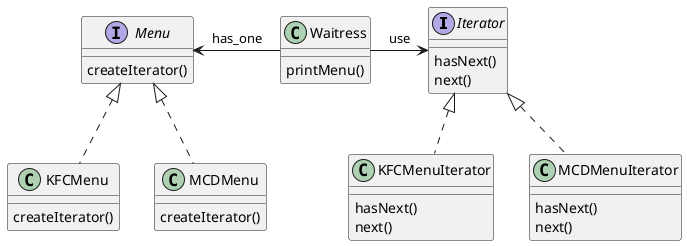 @startuml


interface Iterator {
 hasNext()
 next()
}

class KFCMenuIterator implements Iterator{
 hasNext()
 next()
}

class MCDMenuIterator implements Iterator{
 hasNext()
 next()
}

interface Menu {
  createIterator()
}

class KFCMenu implements Menu{
  createIterator()
}
class MCDMenu implements Menu{
  createIterator()
}

class Waitress {
  printMenu()
}

Waitress -left--> Menu : has_one
Waitress -right-> Iterator : use
@enduml
